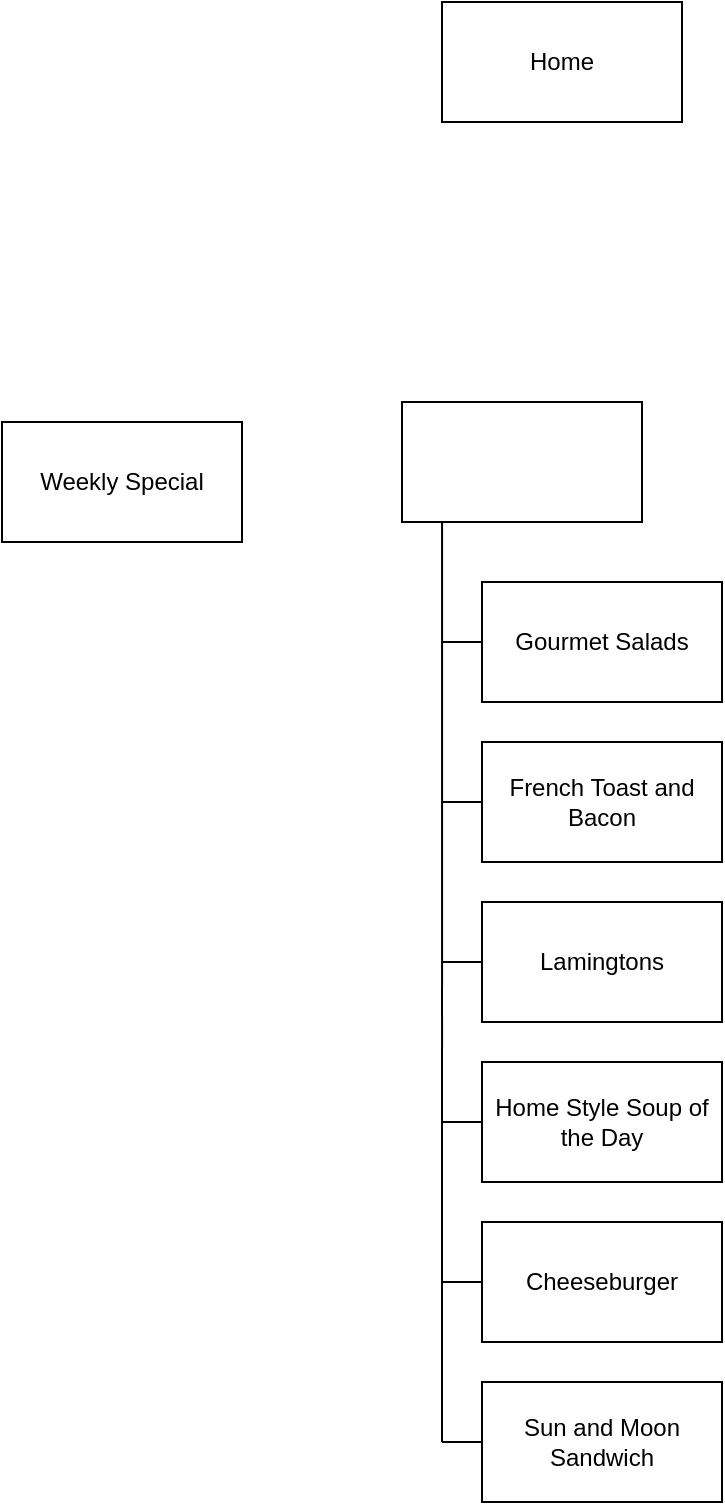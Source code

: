 <mxfile version="14.4.3" type="device"><diagram id="C5RBs43oDa-KdzZeNtuy" name="Page-1"><mxGraphModel dx="107" dy="181" grid="1" gridSize="10" guides="1" tooltips="1" connect="1" arrows="1" fold="1" page="1" pageScale="1" pageWidth="827" pageHeight="1169" math="0" shadow="0"><root><mxCell id="WIyWlLk6GJQsqaUBKTNV-0"/><mxCell id="WIyWlLk6GJQsqaUBKTNV-1" parent="WIyWlLk6GJQsqaUBKTNV-0"/><mxCell id="7hMIAYupJgHtG9pJNR5O-0" value="Home" style="rounded=0;whiteSpace=wrap;html=1;" vertex="1" parent="WIyWlLk6GJQsqaUBKTNV-1"><mxGeometry x="260" y="40" width="120" height="60" as="geometry"/></mxCell><mxCell id="7hMIAYupJgHtG9pJNR5O-1" value="Weekly Special" style="rounded=0;whiteSpace=wrap;html=1;" vertex="1" parent="WIyWlLk6GJQsqaUBKTNV-1"><mxGeometry x="40" y="250" width="120" height="60" as="geometry"/></mxCell><mxCell id="7hMIAYupJgHtG9pJNR5O-2" value="" style="rounded=0;whiteSpace=wrap;html=1;" vertex="1" parent="WIyWlLk6GJQsqaUBKTNV-1"><mxGeometry x="240" y="240" width="120" height="60" as="geometry"/></mxCell><mxCell id="7hMIAYupJgHtG9pJNR5O-5" value="Gourmet Salads" style="rounded=0;whiteSpace=wrap;html=1;" vertex="1" parent="WIyWlLk6GJQsqaUBKTNV-1"><mxGeometry x="280" y="330" width="120" height="60" as="geometry"/></mxCell><mxCell id="7hMIAYupJgHtG9pJNR5O-6" value="Lamingtons" style="rounded=0;whiteSpace=wrap;html=1;" vertex="1" parent="WIyWlLk6GJQsqaUBKTNV-1"><mxGeometry x="280" y="490" width="120" height="60" as="geometry"/></mxCell><mxCell id="7hMIAYupJgHtG9pJNR5O-7" value="French Toast and Bacon" style="rounded=0;whiteSpace=wrap;html=1;" vertex="1" parent="WIyWlLk6GJQsqaUBKTNV-1"><mxGeometry x="280" y="410" width="120" height="60" as="geometry"/></mxCell><mxCell id="7hMIAYupJgHtG9pJNR5O-8" value="Home Style Soup of the Day" style="rounded=0;whiteSpace=wrap;html=1;" vertex="1" parent="WIyWlLk6GJQsqaUBKTNV-1"><mxGeometry x="280" y="570" width="120" height="60" as="geometry"/></mxCell><mxCell id="7hMIAYupJgHtG9pJNR5O-9" value="Cheeseburger" style="rounded=0;whiteSpace=wrap;html=1;" vertex="1" parent="WIyWlLk6GJQsqaUBKTNV-1"><mxGeometry x="280" y="650" width="120" height="60" as="geometry"/></mxCell><mxCell id="7hMIAYupJgHtG9pJNR5O-10" value="Sun and Moon Sandwich" style="rounded=0;whiteSpace=wrap;html=1;" vertex="1" parent="WIyWlLk6GJQsqaUBKTNV-1"><mxGeometry x="280" y="730" width="120" height="60" as="geometry"/></mxCell><mxCell id="7hMIAYupJgHtG9pJNR5O-12" value="" style="endArrow=none;html=1;" edge="1" parent="WIyWlLk6GJQsqaUBKTNV-1"><mxGeometry width="50" height="50" relative="1" as="geometry"><mxPoint x="260" y="360" as="sourcePoint"/><mxPoint x="280" y="360" as="targetPoint"/></mxGeometry></mxCell><mxCell id="7hMIAYupJgHtG9pJNR5O-13" value="" style="endArrow=none;html=1;entryX=0;entryY=0.5;entryDx=0;entryDy=0;" edge="1" parent="WIyWlLk6GJQsqaUBKTNV-1" target="7hMIAYupJgHtG9pJNR5O-7"><mxGeometry width="50" height="50" relative="1" as="geometry"><mxPoint x="260" y="440" as="sourcePoint"/><mxPoint x="240" y="440" as="targetPoint"/></mxGeometry></mxCell><mxCell id="7hMIAYupJgHtG9pJNR5O-15" value="" style="endArrow=none;html=1;exitX=0;exitY=0.5;exitDx=0;exitDy=0;" edge="1" parent="WIyWlLk6GJQsqaUBKTNV-1" source="7hMIAYupJgHtG9pJNR5O-9"><mxGeometry width="50" height="50" relative="1" as="geometry"><mxPoint x="240" y="680" as="sourcePoint"/><mxPoint x="260" y="680" as="targetPoint"/></mxGeometry></mxCell><mxCell id="7hMIAYupJgHtG9pJNR5O-16" value="" style="endArrow=none;html=1;exitX=0;exitY=0.5;exitDx=0;exitDy=0;" edge="1" parent="WIyWlLk6GJQsqaUBKTNV-1" source="7hMIAYupJgHtG9pJNR5O-8"><mxGeometry width="50" height="50" relative="1" as="geometry"><mxPoint x="240" y="600" as="sourcePoint"/><mxPoint x="260" y="600" as="targetPoint"/></mxGeometry></mxCell><mxCell id="7hMIAYupJgHtG9pJNR5O-17" value="" style="endArrow=none;html=1;entryX=0;entryY=0.5;entryDx=0;entryDy=0;" edge="1" parent="WIyWlLk6GJQsqaUBKTNV-1" target="7hMIAYupJgHtG9pJNR5O-6"><mxGeometry width="50" height="50" relative="1" as="geometry"><mxPoint x="260" y="520" as="sourcePoint"/><mxPoint x="240" y="520" as="targetPoint"/></mxGeometry></mxCell><mxCell id="7hMIAYupJgHtG9pJNR5O-19" value="" style="endArrow=none;html=1;exitX=0.167;exitY=1;exitDx=0;exitDy=0;exitPerimeter=0;" edge="1" parent="WIyWlLk6GJQsqaUBKTNV-1" source="7hMIAYupJgHtG9pJNR5O-2"><mxGeometry width="50" height="50" relative="1" as="geometry"><mxPoint x="260" y="310" as="sourcePoint"/><mxPoint x="260" y="760" as="targetPoint"/></mxGeometry></mxCell><mxCell id="7hMIAYupJgHtG9pJNR5O-20" value="" style="endArrow=none;html=1;entryX=0;entryY=0.5;entryDx=0;entryDy=0;" edge="1" parent="WIyWlLk6GJQsqaUBKTNV-1" target="7hMIAYupJgHtG9pJNR5O-10"><mxGeometry width="50" height="50" relative="1" as="geometry"><mxPoint x="260" y="760" as="sourcePoint"/><mxPoint x="300" y="740" as="targetPoint"/></mxGeometry></mxCell></root></mxGraphModel></diagram></mxfile>